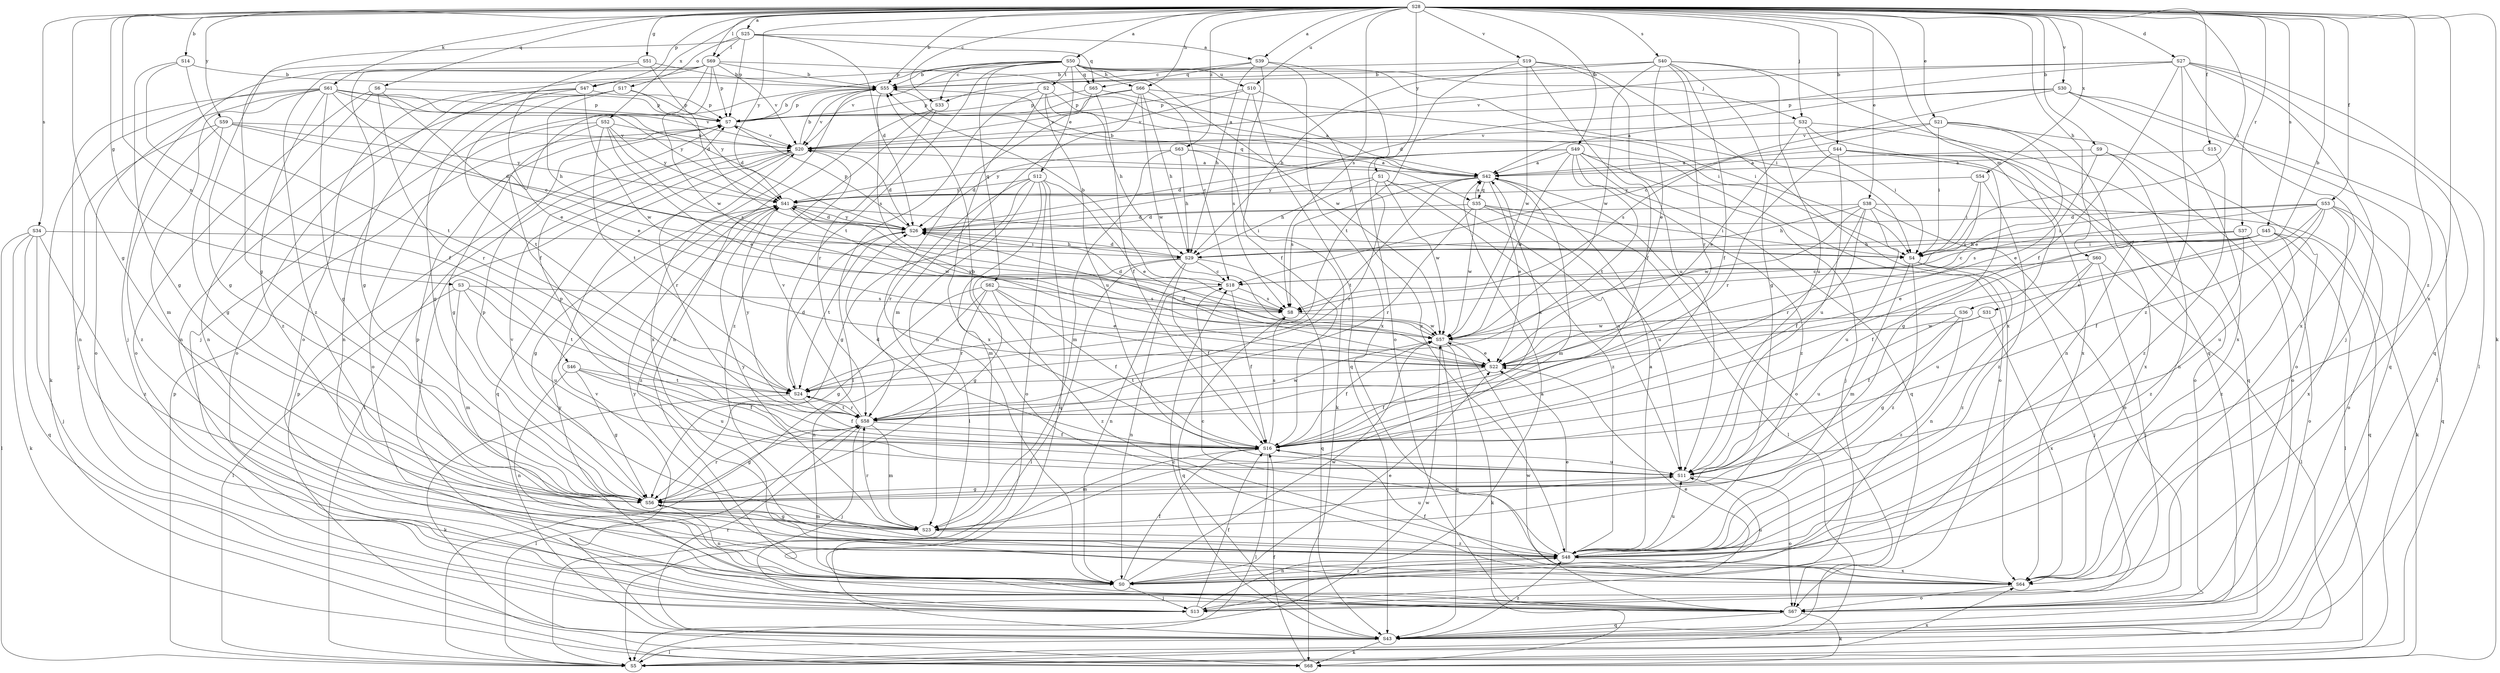 strict digraph  {
S28;
S50;
S25;
S39;
S42;
S9;
S31;
S44;
S14;
S55;
S33;
S18;
S27;
S26;
S38;
S21;
S12;
S22;
S15;
S53;
S16;
S3;
S51;
S56;
S60;
S66;
S29;
S4;
S32;
S13;
S61;
S68;
S69;
S5;
S36;
S23;
S46;
S0;
S17;
S67;
S47;
S7;
S6;
S62;
S65;
S35;
S43;
S37;
S58;
S34;
S40;
S45;
S8;
S49;
S2;
S24;
S10;
S11;
S30;
S19;
S20;
S57;
S52;
S54;
S64;
S1;
S59;
S41;
S63;
S48;
S28 -> S50  [label=a];
S28 -> S25  [label=a];
S28 -> S39  [label=a];
S28 -> S9  [label=b];
S28 -> S31  [label=b];
S28 -> S44  [label=b];
S28 -> S14  [label=b];
S28 -> S55  [label=b];
S28 -> S33  [label=c];
S28 -> S27  [label=d];
S28 -> S38  [label=e];
S28 -> S21  [label=e];
S28 -> S15  [label=f];
S28 -> S53  [label=f];
S28 -> S3  [label=g];
S28 -> S51  [label=g];
S28 -> S56  [label=g];
S28 -> S60  [label=h];
S28 -> S66  [label=h];
S28 -> S4  [label=i];
S28 -> S32  [label=j];
S28 -> S61  [label=k];
S28 -> S68  [label=k];
S28 -> S69  [label=l];
S28 -> S36  [label=m];
S28 -> S46  [label=n];
S28 -> S47  [label=p];
S28 -> S6  [label=q];
S28 -> S37  [label=r];
S28 -> S34  [label=s];
S28 -> S40  [label=s];
S28 -> S45  [label=s];
S28 -> S8  [label=s];
S28 -> S49  [label=t];
S28 -> S10  [label=u];
S28 -> S30  [label=v];
S28 -> S19  [label=v];
S28 -> S52  [label=x];
S28 -> S54  [label=x];
S28 -> S64  [label=x];
S28 -> S1  [label=y];
S28 -> S59  [label=y];
S28 -> S41  [label=y];
S28 -> S63  [label=z];
S28 -> S48  [label=z];
S50 -> S55  [label=b];
S50 -> S33  [label=c];
S50 -> S12  [label=e];
S50 -> S66  [label=h];
S50 -> S4  [label=i];
S50 -> S32  [label=j];
S50 -> S13  [label=j];
S50 -> S47  [label=p];
S50 -> S62  [label=q];
S50 -> S65  [label=q];
S50 -> S2  [label=t];
S50 -> S24  [label=t];
S50 -> S10  [label=u];
S50 -> S20  [label=v];
S50 -> S57  [label=w];
S25 -> S39  [label=a];
S25 -> S26  [label=d];
S25 -> S56  [label=g];
S25 -> S69  [label=l];
S25 -> S17  [label=o];
S25 -> S7  [label=p];
S25 -> S65  [label=q];
S39 -> S33  [label=c];
S39 -> S16  [label=f];
S39 -> S29  [label=h];
S39 -> S67  [label=o];
S39 -> S65  [label=q];
S39 -> S64  [label=x];
S42 -> S55  [label=b];
S42 -> S22  [label=e];
S42 -> S23  [label=m];
S42 -> S67  [label=o];
S42 -> S35  [label=q];
S42 -> S8  [label=s];
S42 -> S24  [label=t];
S42 -> S41  [label=y];
S9 -> S42  [label=a];
S9 -> S22  [label=e];
S9 -> S0  [label=n];
S9 -> S67  [label=o];
S31 -> S16  [label=f];
S31 -> S57  [label=w];
S31 -> S64  [label=x];
S44 -> S42  [label=a];
S44 -> S56  [label=g];
S44 -> S67  [label=o];
S44 -> S58  [label=r];
S44 -> S11  [label=u];
S44 -> S64  [label=x];
S14 -> S55  [label=b];
S14 -> S16  [label=f];
S14 -> S56  [label=g];
S14 -> S24  [label=t];
S55 -> S7  [label=p];
S55 -> S35  [label=q];
S55 -> S8  [label=s];
S55 -> S20  [label=v];
S55 -> S64  [label=x];
S33 -> S0  [label=n];
S33 -> S58  [label=r];
S33 -> S48  [label=z];
S18 -> S55  [label=b];
S18 -> S16  [label=f];
S18 -> S0  [label=n];
S18 -> S8  [label=s];
S27 -> S55  [label=b];
S27 -> S26  [label=d];
S27 -> S16  [label=f];
S27 -> S13  [label=j];
S27 -> S5  [label=l];
S27 -> S43  [label=q];
S27 -> S20  [label=v];
S27 -> S64  [label=x];
S27 -> S48  [label=z];
S26 -> S29  [label=h];
S26 -> S7  [label=p];
S26 -> S24  [label=t];
S26 -> S41  [label=y];
S38 -> S26  [label=d];
S38 -> S16  [label=f];
S38 -> S29  [label=h];
S38 -> S68  [label=k];
S38 -> S67  [label=o];
S38 -> S58  [label=r];
S38 -> S11  [label=u];
S38 -> S57  [label=w];
S21 -> S22  [label=e];
S21 -> S4  [label=i];
S21 -> S0  [label=n];
S21 -> S67  [label=o];
S21 -> S8  [label=s];
S21 -> S20  [label=v];
S12 -> S22  [label=e];
S12 -> S56  [label=g];
S12 -> S5  [label=l];
S12 -> S23  [label=m];
S12 -> S67  [label=o];
S12 -> S43  [label=q];
S12 -> S58  [label=r];
S12 -> S41  [label=y];
S22 -> S26  [label=d];
S22 -> S16  [label=f];
S22 -> S24  [label=t];
S15 -> S42  [label=a];
S15 -> S48  [label=z];
S53 -> S26  [label=d];
S53 -> S22  [label=e];
S53 -> S16  [label=f];
S53 -> S4  [label=i];
S53 -> S67  [label=o];
S53 -> S43  [label=q];
S53 -> S8  [label=s];
S53 -> S11  [label=u];
S53 -> S64  [label=x];
S16 -> S42  [label=a];
S16 -> S55  [label=b];
S16 -> S26  [label=d];
S16 -> S5  [label=l];
S16 -> S23  [label=m];
S16 -> S8  [label=s];
S16 -> S11  [label=u];
S3 -> S5  [label=l];
S3 -> S23  [label=m];
S3 -> S8  [label=s];
S3 -> S24  [label=t];
S3 -> S11  [label=u];
S51 -> S55  [label=b];
S51 -> S26  [label=d];
S51 -> S22  [label=e];
S51 -> S56  [label=g];
S56 -> S23  [label=m];
S56 -> S0  [label=n];
S56 -> S7  [label=p];
S56 -> S58  [label=r];
S60 -> S18  [label=c];
S60 -> S13  [label=j];
S60 -> S5  [label=l];
S60 -> S11  [label=u];
S60 -> S48  [label=z];
S66 -> S18  [label=c];
S66 -> S29  [label=h];
S66 -> S4  [label=i];
S66 -> S23  [label=m];
S66 -> S7  [label=p];
S66 -> S20  [label=v];
S66 -> S57  [label=w];
S29 -> S18  [label=c];
S29 -> S26  [label=d];
S29 -> S16  [label=f];
S29 -> S56  [label=g];
S29 -> S5  [label=l];
S29 -> S0  [label=n];
S29 -> S43  [label=q];
S4 -> S13  [label=j];
S4 -> S23  [label=m];
S4 -> S0  [label=n];
S4 -> S48  [label=z];
S32 -> S22  [label=e];
S32 -> S4  [label=i];
S32 -> S43  [label=q];
S32 -> S20  [label=v];
S32 -> S64  [label=x];
S13 -> S42  [label=a];
S13 -> S22  [label=e];
S13 -> S16  [label=f];
S61 -> S18  [label=c];
S61 -> S26  [label=d];
S61 -> S56  [label=g];
S61 -> S68  [label=k];
S61 -> S23  [label=m];
S61 -> S0  [label=n];
S61 -> S67  [label=o];
S61 -> S7  [label=p];
S61 -> S20  [label=v];
S61 -> S41  [label=y];
S61 -> S48  [label=z];
S68 -> S16  [label=f];
S68 -> S7  [label=p];
S69 -> S42  [label=a];
S69 -> S55  [label=b];
S69 -> S16  [label=f];
S69 -> S56  [label=g];
S69 -> S13  [label=j];
S69 -> S67  [label=o];
S69 -> S7  [label=p];
S69 -> S20  [label=v];
S69 -> S57  [label=w];
S69 -> S48  [label=z];
S5 -> S7  [label=p];
S5 -> S57  [label=w];
S5 -> S64  [label=x];
S36 -> S56  [label=g];
S36 -> S11  [label=u];
S36 -> S57  [label=w];
S36 -> S48  [label=z];
S23 -> S56  [label=g];
S23 -> S58  [label=r];
S23 -> S11  [label=u];
S23 -> S20  [label=v];
S23 -> S41  [label=y];
S23 -> S48  [label=z];
S46 -> S16  [label=f];
S46 -> S56  [label=g];
S46 -> S0  [label=n];
S46 -> S24  [label=t];
S46 -> S11  [label=u];
S0 -> S22  [label=e];
S0 -> S16  [label=f];
S0 -> S13  [label=j];
S0 -> S11  [label=u];
S0 -> S57  [label=w];
S0 -> S48  [label=z];
S17 -> S29  [label=h];
S17 -> S0  [label=n];
S17 -> S7  [label=p];
S17 -> S24  [label=t];
S17 -> S41  [label=y];
S67 -> S68  [label=k];
S67 -> S43  [label=q];
S67 -> S57  [label=w];
S67 -> S41  [label=y];
S47 -> S56  [label=g];
S47 -> S0  [label=n];
S47 -> S67  [label=o];
S47 -> S7  [label=p];
S47 -> S57  [label=w];
S7 -> S55  [label=b];
S7 -> S20  [label=v];
S6 -> S22  [label=e];
S6 -> S0  [label=n];
S6 -> S67  [label=o];
S6 -> S7  [label=p];
S6 -> S58  [label=r];
S62 -> S22  [label=e];
S62 -> S16  [label=f];
S62 -> S56  [label=g];
S62 -> S0  [label=n];
S62 -> S58  [label=r];
S62 -> S8  [label=s];
S62 -> S48  [label=z];
S65 -> S42  [label=a];
S65 -> S16  [label=f];
S65 -> S0  [label=n];
S65 -> S7  [label=p];
S35 -> S42  [label=a];
S35 -> S26  [label=d];
S35 -> S4  [label=i];
S35 -> S5  [label=l];
S35 -> S58  [label=r];
S35 -> S11  [label=u];
S35 -> S57  [label=w];
S43 -> S18  [label=c];
S43 -> S68  [label=k];
S43 -> S5  [label=l];
S43 -> S58  [label=r];
S43 -> S20  [label=v];
S43 -> S48  [label=z];
S37 -> S16  [label=f];
S37 -> S29  [label=h];
S37 -> S67  [label=o];
S37 -> S48  [label=z];
S58 -> S16  [label=f];
S58 -> S56  [label=g];
S58 -> S13  [label=j];
S58 -> S5  [label=l];
S58 -> S23  [label=m];
S58 -> S24  [label=t];
S58 -> S20  [label=v];
S58 -> S57  [label=w];
S58 -> S41  [label=y];
S34 -> S4  [label=i];
S34 -> S13  [label=j];
S34 -> S68  [label=k];
S34 -> S5  [label=l];
S34 -> S43  [label=q];
S34 -> S48  [label=z];
S40 -> S55  [label=b];
S40 -> S22  [label=e];
S40 -> S16  [label=f];
S40 -> S56  [label=g];
S40 -> S29  [label=h];
S40 -> S43  [label=q];
S40 -> S58  [label=r];
S40 -> S11  [label=u];
S40 -> S57  [label=w];
S45 -> S18  [label=c];
S45 -> S22  [label=e];
S45 -> S29  [label=h];
S45 -> S4  [label=i];
S45 -> S5  [label=l];
S45 -> S43  [label=q];
S45 -> S48  [label=z];
S8 -> S26  [label=d];
S8 -> S43  [label=q];
S8 -> S57  [label=w];
S49 -> S42  [label=a];
S49 -> S26  [label=d];
S49 -> S13  [label=j];
S49 -> S67  [label=o];
S49 -> S43  [label=q];
S49 -> S24  [label=t];
S49 -> S57  [label=w];
S49 -> S41  [label=y];
S49 -> S48  [label=z];
S2 -> S29  [label=h];
S2 -> S4  [label=i];
S2 -> S5  [label=l];
S2 -> S7  [label=p];
S2 -> S11  [label=u];
S2 -> S64  [label=x];
S24 -> S26  [label=d];
S24 -> S16  [label=f];
S24 -> S68  [label=k];
S24 -> S58  [label=r];
S10 -> S7  [label=p];
S10 -> S43  [label=q];
S10 -> S8  [label=s];
S10 -> S20  [label=v];
S10 -> S48  [label=z];
S11 -> S56  [label=g];
S11 -> S67  [label=o];
S11 -> S7  [label=p];
S30 -> S42  [label=a];
S30 -> S18  [label=c];
S30 -> S5  [label=l];
S30 -> S7  [label=p];
S30 -> S43  [label=q];
S30 -> S64  [label=x];
S19 -> S55  [label=b];
S19 -> S16  [label=f];
S19 -> S24  [label=t];
S19 -> S11  [label=u];
S19 -> S57  [label=w];
S19 -> S64  [label=x];
S20 -> S42  [label=a];
S20 -> S55  [label=b];
S20 -> S26  [label=d];
S20 -> S13  [label=j];
S20 -> S5  [label=l];
S20 -> S43  [label=q];
S20 -> S58  [label=r];
S57 -> S22  [label=e];
S57 -> S16  [label=f];
S57 -> S68  [label=k];
S57 -> S43  [label=q];
S57 -> S41  [label=y];
S52 -> S22  [label=e];
S52 -> S56  [label=g];
S52 -> S67  [label=o];
S52 -> S8  [label=s];
S52 -> S24  [label=t];
S52 -> S20  [label=v];
S52 -> S41  [label=y];
S54 -> S4  [label=i];
S54 -> S8  [label=s];
S54 -> S41  [label=y];
S54 -> S48  [label=z];
S64 -> S16  [label=f];
S64 -> S67  [label=o];
S64 -> S41  [label=y];
S1 -> S29  [label=h];
S1 -> S58  [label=r];
S1 -> S11  [label=u];
S1 -> S57  [label=w];
S1 -> S41  [label=y];
S1 -> S48  [label=z];
S59 -> S26  [label=d];
S59 -> S56  [label=g];
S59 -> S13  [label=j];
S59 -> S20  [label=v];
S59 -> S41  [label=y];
S59 -> S48  [label=z];
S41 -> S26  [label=d];
S41 -> S56  [label=g];
S41 -> S4  [label=i];
S41 -> S57  [label=w];
S41 -> S48  [label=z];
S63 -> S42  [label=a];
S63 -> S26  [label=d];
S63 -> S29  [label=h];
S63 -> S68  [label=k];
S63 -> S23  [label=m];
S48 -> S42  [label=a];
S48 -> S18  [label=c];
S48 -> S22  [label=e];
S48 -> S0  [label=n];
S48 -> S7  [label=p];
S48 -> S11  [label=u];
S48 -> S64  [label=x];
}
